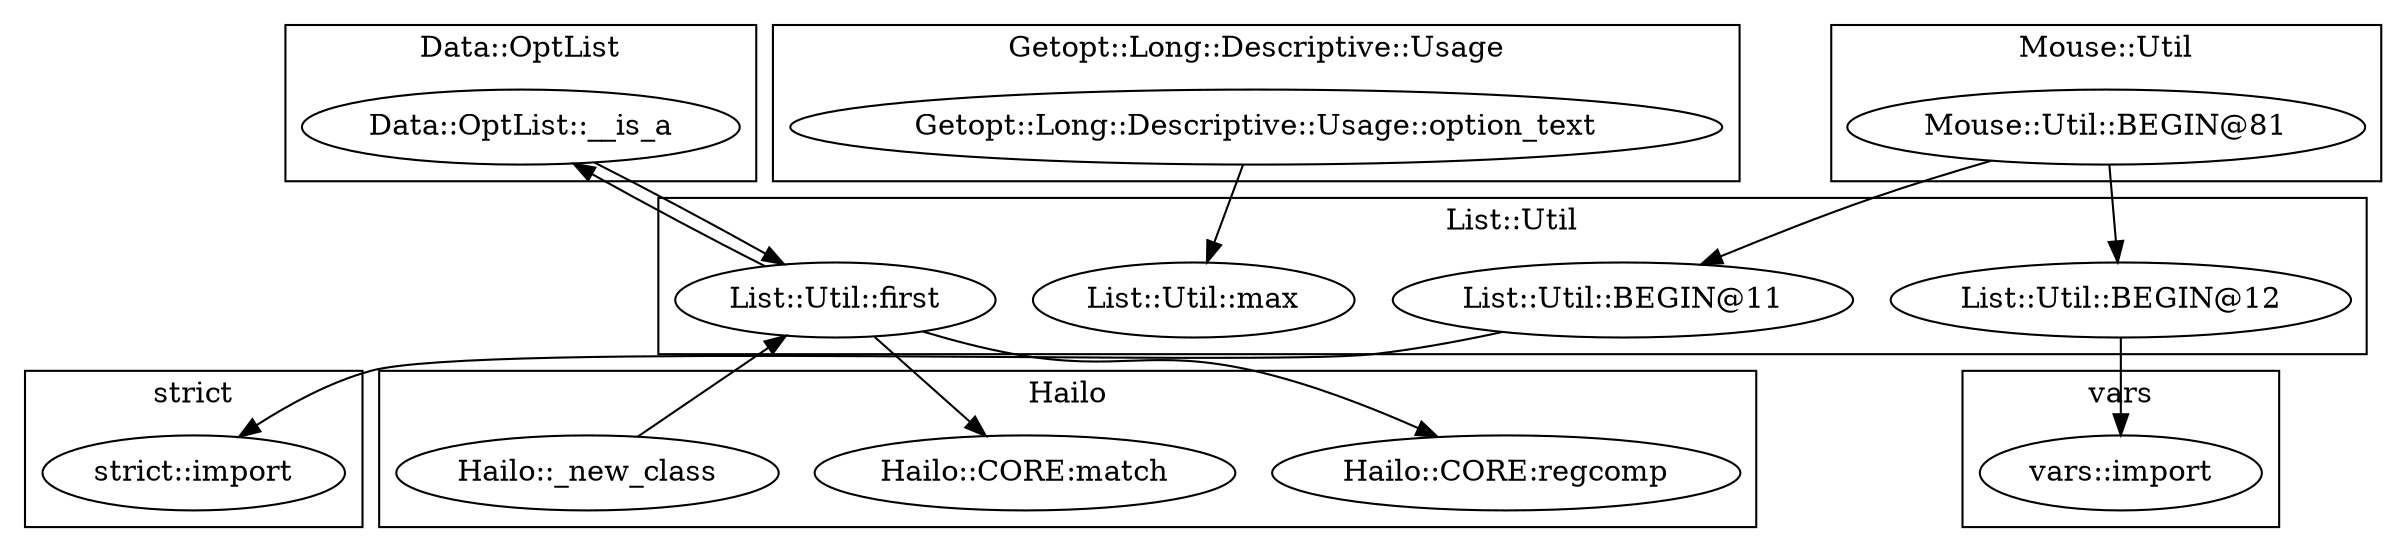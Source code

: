 digraph {
graph [overlap=false]
subgraph cluster_vars {
	label="vars";
	"vars::import";
}
subgraph cluster_Data_OptList {
	label="Data::OptList";
	"Data::OptList::__is_a";
}
subgraph cluster_strict {
	label="strict";
	"strict::import";
}
subgraph cluster_Getopt_Long_Descriptive_Usage {
	label="Getopt::Long::Descriptive::Usage";
	"Getopt::Long::Descriptive::Usage::option_text";
}
subgraph cluster_List_Util {
	label="List::Util";
	"List::Util::max";
	"List::Util::BEGIN@11";
	"List::Util::first";
	"List::Util::BEGIN@12";
}
subgraph cluster_Hailo {
	label="Hailo";
	"Hailo::CORE:match";
	"Hailo::_new_class";
	"Hailo::CORE:regcomp";
}
subgraph cluster_Mouse_Util {
	label="Mouse::Util";
	"Mouse::Util::BEGIN@81";
}
"Mouse::Util::BEGIN@81" -> "List::Util::BEGIN@11";
"List::Util::first" -> "Hailo::CORE:regcomp";
"List::Util::first" -> "Data::OptList::__is_a";
"Mouse::Util::BEGIN@81" -> "List::Util::BEGIN@12";
"Getopt::Long::Descriptive::Usage::option_text" -> "List::Util::max";
"List::Util::first" -> "Hailo::CORE:match";
"List::Util::BEGIN@12" -> "vars::import";
"Hailo::_new_class" -> "List::Util::first";
"Data::OptList::__is_a" -> "List::Util::first";
"List::Util::BEGIN@11" -> "strict::import";
}
